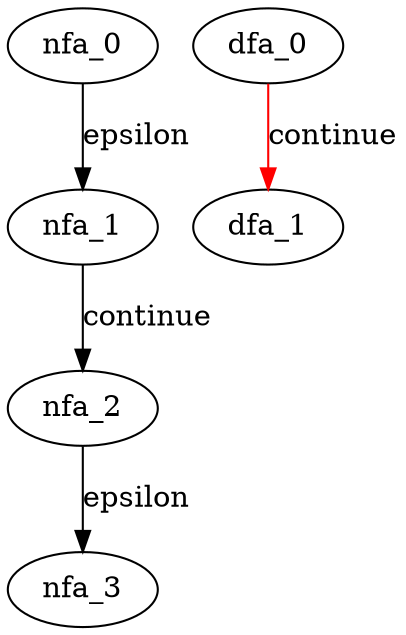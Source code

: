 digraph continue_stmt {
 subgraph continue_stmt_nfa {
  nfa_0->nfa_1[label=epsilon]
  nfa_1->nfa_2[label="continue"]
  nfa_2->nfa_3[label=epsilon]
  }
 subgraph continue_stmt_dfa {
  dfa_0->dfa_1[label="continue",color=red]
  }
}
